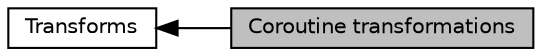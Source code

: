 digraph "Coroutine transformations"
{
 // LATEX_PDF_SIZE
  bgcolor="transparent";
  edge [fontname="Helvetica",fontsize="10",labelfontname="Helvetica",labelfontsize="10"];
  node [fontname="Helvetica",fontsize="10",shape="box"];
  rankdir=LR;
  Node2 [label="Transforms",height=0.2,width=0.4,color="black",URL="$group__LLVMCTransforms.html",tooltip=" "];
  Node1 [label="Coroutine transformations",height=0.2,width=0.4,color="black", fillcolor="grey75", style="filled", fontcolor="black",tooltip=" "];
  Node2->Node1 [shape=plaintext, dir="back", style="solid"];
}
